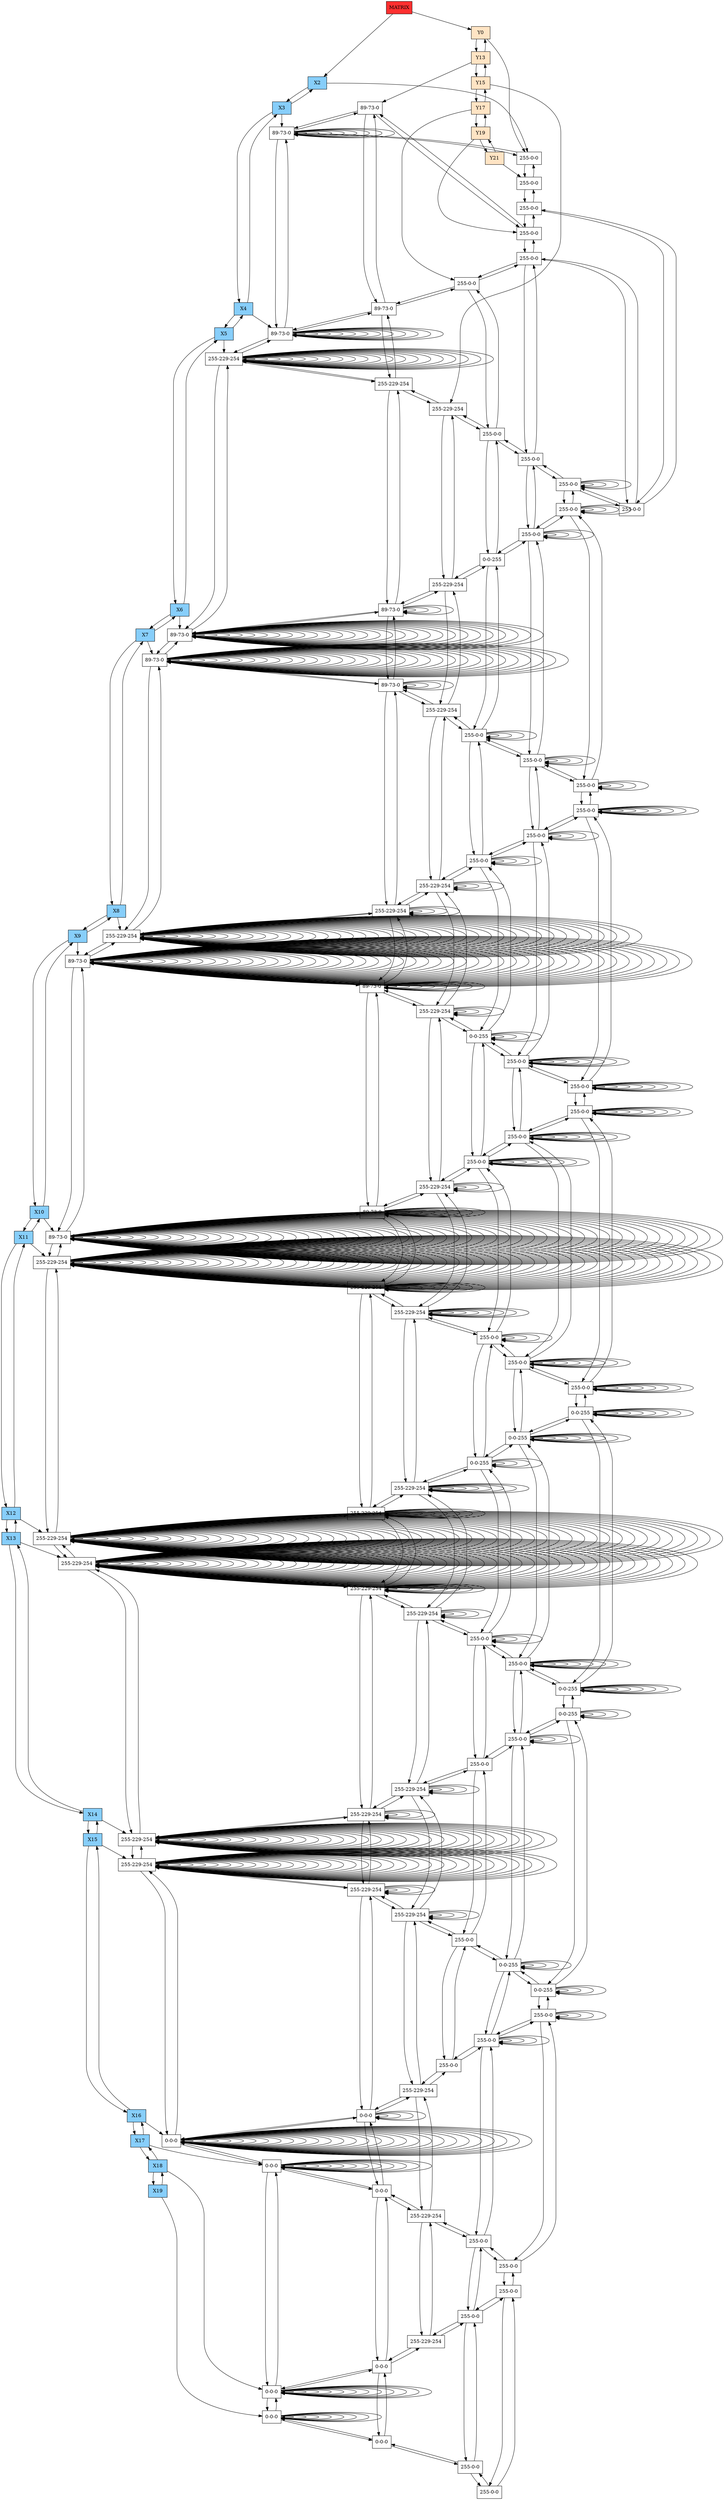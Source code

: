 digraph DISPERSA{
node[shape=box];
graph[nodesep = 0.5];
header[label="MATRIX" style=filled, fillcolor=firebrick1, pos="0,0!"];
Y0[label="Y0"  style = filled, fillcolor = bisque1, pos="0,0!"];
Y13[label="Y13"  style = filled, fillcolor = bisque1, pos="0,-13!"];
Y15[label="Y15"  style = filled, fillcolor = bisque1, pos="0,-15!"];
Y17[label="Y17"  style = filled, fillcolor = bisque1, pos="0,-17!"];
Y19[label="Y19"  style = filled, fillcolor = bisque1, pos="0,-19!"];
Y21[label="Y21"  style = filled, fillcolor = bisque1, pos="0,-21!"];
X2[label="X2" style=filled, fillcolor=lightskyblue, pos="2,0!"];
X3[label="X3" style=filled, fillcolor=lightskyblue, pos="3,0!"];
X4[label="X4" style=filled, fillcolor=lightskyblue, pos="4,0!"];
X5[label="X5" style=filled, fillcolor=lightskyblue, pos="5,0!"];
X6[label="X6" style=filled, fillcolor=lightskyblue, pos="6,0!"];
X7[label="X7" style=filled, fillcolor=lightskyblue, pos="7,0!"];
X8[label="X8" style=filled, fillcolor=lightskyblue, pos="8,0!"];
X9[label="X9" style=filled, fillcolor=lightskyblue, pos="9,0!"];
X10[label="X10" style=filled, fillcolor=lightskyblue, pos="10,0!"];
X11[label="X11" style=filled, fillcolor=lightskyblue, pos="11,0!"];
X12[label="X12" style=filled, fillcolor=lightskyblue, pos="12,0!"];
X13[label="X13" style=filled, fillcolor=lightskyblue, pos="13,0!"];
X14[label="X14" style=filled, fillcolor=lightskyblue, pos="14,0!"];
X15[label="X15" style=filled, fillcolor=lightskyblue, pos="15,0!"];
X16[label="X16" style=filled, fillcolor=lightskyblue, pos="16,0!"];
X17[label="X17" style=filled, fillcolor=lightskyblue, pos="17,0!"];
X18[label="X18" style=filled, fillcolor=lightskyblue, pos="18,0!"];
X19[label="X19" style=filled, fillcolor=lightskyblue, pos="19,0!"];
header ->Y0;
header ->X2;
Y0 -> Y13 -> Y0;
Y13 -> Y15 -> Y13;
Y15 -> Y17 -> Y15;
Y17 -> Y19 -> Y17;
Y19 -> Y21 -> Y19;
X2 -> X3 -> X2;
X3 -> X4 -> X3;
X4 -> X5 -> X4;
X5 -> X6 -> X5;
X6 -> X7 -> X6;
X7 -> X8 -> X7;
X8 -> X9 -> X8;
X9 -> X10 -> X9;
X10 -> X11 -> X10;
X11 -> X12 -> X11;
X12 -> X13 -> X12;
X13 -> X14 -> X13;
X14 -> X15 -> X14;
X15 -> X16 -> X15;
X16 -> X17 -> X16;
X17 -> X18 -> X17;
X18 -> X19 -> X18;
X2Y0[label="255-0-0" pos="2,0!"];
X3Y0[label="255-0-0" pos="3,0!"];
X3Y0[label="255-0-0" pos="3,0!"];
X3Y0[label="89-73-0" pos="3,0!"];
X4Y0[label="255-0-0" pos="4,0!"];
X4Y0[label="255-0-0" pos="4,0!"];
X4Y0[label="255-0-0" pos="4,0!"];
X4Y0[label="89-73-0" pos="4,0!"];
X5Y0[label="255-0-0" pos="5,0!"];
X5Y0[label="255-0-0" pos="5,0!"];
X5Y0[label="255-0-0" pos="5,0!"];
X5Y0[label="255-0-0" pos="5,0!"];
X5Y0[label="255-229-254" pos="5,0!"];
X5Y0[label="255-229-254" pos="5,0!"];
X6Y0[label="0-0-255" pos="6,0!"];
X6Y0[label="255-0-0" pos="6,0!"];
X6Y0[label="0-0-255" pos="6,0!"];
X6Y0[label="255-0-0" pos="6,0!"];
X6Y0[label="0-0-255" pos="6,0!"];
X6Y0[label="255-229-254" pos="6,0!"];
X6Y0[label="255-229-254" pos="6,0!"];
X6Y0[label="89-73-0" pos="6,0!"];
X7Y0[label="0-0-255" pos="7,0!"];
X7Y0[label="255-0-0" pos="7,0!"];
X7Y0[label="255-0-0" pos="7,0!"];
X7Y0[label="255-0-0" pos="7,0!"];
X7Y0[label="255-0-0" pos="7,0!"];
X7Y0[label="255-0-0" pos="7,0!"];
X7Y0[label="255-229-254" pos="7,0!"];
X7Y0[label="255-229-254" pos="7,0!"];
X7Y0[label="89-73-0" pos="7,0!"];
X8Y0[label="0-0-255" pos="8,0!"];
X8Y0[label="255-0-0" pos="8,0!"];
X8Y0[label="255-0-0" pos="8,0!"];
X8Y0[label="255-0-0" pos="8,0!"];
X8Y0[label="255-0-0" pos="8,0!"];
X8Y0[label="255-0-0" pos="8,0!"];
X8Y0[label="255-0-0" pos="8,0!"];
X8Y0[label="255-229-254" pos="8,0!"];
X8Y0[label="255-229-254" pos="8,0!"];
X8Y0[label="255-229-254" pos="8,0!"];
X8Y0[label="255-229-254" pos="8,0!"];
X9Y0[label="0-0-255" pos="9,0!"];
X9Y0[label="0-0-255" pos="9,0!"];
X9Y0[label="255-0-0" pos="9,0!"];
X9Y0[label="0-0-255" pos="9,0!"];
X9Y0[label="0-0-255" pos="9,0!"];
X9Y0[label="255-0-0" pos="9,0!"];
X9Y0[label="255-0-0" pos="9,0!"];
X9Y0[label="0-0-255" pos="9,0!"];
X9Y0[label="255-229-254" pos="9,0!"];
X9Y0[label="255-229-254" pos="9,0!"];
X9Y0[label="255-229-254" pos="9,0!"];
X9Y0[label="255-229-254" pos="9,0!"];
X9Y0[label="89-73-0" pos="9,0!"];
X10Y0[label="255-0-0" pos="10,0!"];
X10Y0[label="0-0-255" pos="10,0!"];
X10Y0[label="255-0-0" pos="10,0!"];
X10Y0[label="255-0-0" pos="10,0!"];
X10Y0[label="255-0-0" pos="10,0!"];
X10Y0[label="255-0-0" pos="10,0!"];
X10Y0[label="255-0-0" pos="10,0!"];
X10Y0[label="255-0-0" pos="10,0!"];
X10Y0[label="255-0-0" pos="10,0!"];
X10Y0[label="255-229-254" pos="10,0!"];
X10Y0[label="255-229-254" pos="10,0!"];
X10Y0[label="0-0-0" pos="10,0!"];
X10Y0[label="255-229-254" pos="10,0!"];
X10Y0[label="89-73-0" pos="10,0!"];
X11Y0[label="255-0-0" pos="11,0!"];
X11Y0[label="0-0-255" pos="11,0!"];
X11Y0[label="255-0-0" pos="11,0!"];
X11Y0[label="255-0-0" pos="11,0!"];
X11Y0[label="255-0-0" pos="11,0!"];
X11Y0[label="255-0-0" pos="11,0!"];
X11Y0[label="255-0-0" pos="11,0!"];
X11Y0[label="255-0-0" pos="11,0!"];
X11Y0[label="255-229-254" pos="11,0!"];
X11Y0[label="255-229-254" pos="11,0!"];
X11Y0[label="255-229-254" pos="11,0!"];
X11Y0[label="0-0-0" pos="11,0!"];
X11Y0[label="255-229-254" pos="11,0!"];
X11Y0[label="255-229-254" pos="11,0!"];
X12Y0[label="255-0-0" pos="12,0!"];
X12Y0[label="0-0-255" pos="12,0!"];
X12Y0[label="0-0-255" pos="12,0!"];
X12Y0[label="255-0-0" pos="12,0!"];
X12Y0[label="0-0-255" pos="12,0!"];
X12Y0[label="0-0-255" pos="12,0!"];
X12Y0[label="255-0-0" pos="12,0!"];
X12Y0[label="0-0-255" pos="12,0!"];
X12Y0[label="255-229-254" pos="12,0!"];
X12Y0[label="255-229-254" pos="12,0!"];
X12Y0[label="255-229-254" pos="12,0!"];
X12Y0[label="0-0-0" pos="12,0!"];
X12Y0[label="255-229-254" pos="12,0!"];
X12Y0[label="255-229-254" pos="12,0!"];
X13Y0[label="255-0-0" pos="13,0!"];
X13Y0[label="255-0-0" pos="13,0!"];
X13Y0[label="0-0-255" pos="13,0!"];
X13Y0[label="255-0-0" pos="13,0!"];
X13Y0[label="255-0-0" pos="13,0!"];
X13Y0[label="255-0-0" pos="13,0!"];
X13Y0[label="255-0-0" pos="13,0!"];
X13Y0[label="255-0-0" pos="13,0!"];
X13Y0[label="255-229-254" pos="13,0!"];
X13Y0[label="255-229-254" pos="13,0!"];
X13Y0[label="0-0-0" pos="13,0!"];
X13Y0[label="0-0-0" pos="13,0!"];
X13Y0[label="255-229-254" pos="13,0!"];
X14Y0[label="255-0-0" pos="14,0!"];
X14Y0[label="0-0-255" pos="14,0!"];
X14Y0[label="255-0-0" pos="14,0!"];
X14Y0[label="255-0-0" pos="14,0!"];
X14Y0[label="255-0-0" pos="14,0!"];
X14Y0[label="255-229-254" pos="14,0!"];
X14Y0[label="255-229-254" pos="14,0!"];
X14Y0[label="0-0-0" pos="14,0!"];
X14Y0[label="255-229-254" pos="14,0!"];
X15Y0[label="255-0-0" pos="15,0!"];
X15Y0[label="0-0-255" pos="15,0!"];
X15Y0[label="255-0-0" pos="15,0!"];
X15Y0[label="0-0-255" pos="15,0!"];
X15Y0[label="255-0-0" pos="15,0!"];
X15Y0[label="255-229-254" pos="15,0!"];
X15Y0[label="255-229-254" pos="15,0!"];
X15Y0[label="0-0-0" pos="15,0!"];
X15Y0[label="255-229-254" pos="15,0!"];
X16Y0[label="255-0-0" pos="16,0!"];
X16Y0[label="255-0-0" pos="16,0!"];
X16Y0[label="255-0-0" pos="16,0!"];
X16Y0[label="255-0-0" pos="16,0!"];
X16Y0[label="255-0-0" pos="16,0!"];
X16Y0[label="255-229-254" pos="16,0!"];
X16Y0[label="0-0-0" pos="16,0!"];
X16Y0[label="0-0-0" pos="16,0!"];
X17Y0[label="255-0-0" pos="17,0!"];
X17Y0[label="255-0-0" pos="17,0!"];
X17Y0[label="255-229-254" pos="17,0!"];
X17Y0[label="0-0-0" pos="17,0!"];
X18Y0[label="255-0-0" pos="18,0!"];
X18Y0[label="255-0-0" pos="18,0!"];
X18Y0[label="255-229-254" pos="18,0!"];
X18Y0[label="0-0-0" pos="18,0!"];
X19Y0[label="255-0-0" pos="19,0!"];
X19Y0[label="255-0-0" pos="19,0!"];
X19Y0[label="0-0-0" pos="19,0!"];
X3Y13[label="89-73-0" pos="3,-13!"];
X4Y13[label="89-73-0" pos="4,-13!"];
X5Y13[label="255-229-254" pos="5,-13!"];
X6Y13[label="255-229-254" pos="6,-13!"];
X6Y13[label="89-73-0" pos="6,-13!"];
X7Y13[label="255-229-254" pos="7,-13!"];
X7Y13[label="89-73-0" pos="7,-13!"];
X8Y13[label="255-229-254" pos="8,-13!"];
X8Y13[label="255-229-254" pos="8,-13!"];
X9Y13[label="255-229-254" pos="9,-13!"];
X9Y13[label="255-229-254" pos="9,-13!"];
X9Y13[label="89-73-0" pos="9,-13!"];
X10Y13[label="0-0-0" pos="10,-13!"];
X10Y13[label="255-229-254" pos="10,-13!"];
X10Y13[label="89-73-0" pos="10,-13!"];
X11Y13[label="0-0-0" pos="11,-13!"];
X11Y13[label="255-229-254" pos="11,-13!"];
X11Y13[label="255-229-254" pos="11,-13!"];
X12Y13[label="0-0-0" pos="12,-13!"];
X12Y13[label="255-229-254" pos="12,-13!"];
X12Y13[label="255-229-254" pos="12,-13!"];
X13Y13[label="0-0-0" pos="13,-13!"];
X13Y13[label="0-0-0" pos="13,-13!"];
X13Y13[label="255-229-254" pos="13,-13!"];
X14Y13[label="0-0-0" pos="14,-13!"];
X14Y13[label="255-229-254" pos="14,-13!"];
X15Y13[label="0-0-0" pos="15,-13!"];
X15Y13[label="255-229-254" pos="15,-13!"];
X16Y13[label="0-0-0" pos="16,-13!"];
X16Y13[label="0-0-0" pos="16,-13!"];
X17Y13[label="0-0-0" pos="17,-13!"];
X18Y13[label="0-0-0" pos="18,-13!"];
X19Y13[label="0-0-0" pos="19,-13!"];
X5Y15[label="255-229-254" pos="5,-15!"];
X6Y15[label="255-229-254" pos="6,-15!"];
X7Y15[label="255-229-254" pos="7,-15!"];
X8Y15[label="255-229-254" pos="8,-15!"];
X8Y15[label="255-229-254" pos="8,-15!"];
X9Y15[label="255-229-254" pos="9,-15!"];
X9Y15[label="255-229-254" pos="9,-15!"];
X10Y15[label="255-229-254" pos="10,-15!"];
X10Y15[label="255-229-254" pos="10,-15!"];
X11Y15[label="255-229-254" pos="11,-15!"];
X11Y15[label="255-229-254" pos="11,-15!"];
X11Y15[label="255-229-254" pos="11,-15!"];
X12Y15[label="255-229-254" pos="12,-15!"];
X12Y15[label="255-229-254" pos="12,-15!"];
X12Y15[label="255-229-254" pos="12,-15!"];
X13Y15[label="255-229-254" pos="13,-15!"];
X13Y15[label="255-229-254" pos="13,-15!"];
X14Y15[label="255-229-254" pos="14,-15!"];
X14Y15[label="255-229-254" pos="14,-15!"];
X15Y15[label="255-229-254" pos="15,-15!"];
X15Y15[label="255-229-254" pos="15,-15!"];
X16Y15[label="255-229-254" pos="16,-15!"];
X17Y15[label="255-229-254" pos="17,-15!"];
X18Y15[label="255-229-254" pos="18,-15!"];
X4Y17[label="255-0-0" pos="4,-17!"];
X5Y17[label="255-0-0" pos="5,-17!"];
X6Y17[label="0-0-255" pos="6,-17!"];
X7Y17[label="255-0-0" pos="7,-17!"];
X7Y17[label="255-0-0" pos="7,-17!"];
X8Y17[label="255-0-0" pos="8,-17!"];
X8Y17[label="255-0-0" pos="8,-17!"];
X9Y17[label="255-0-0" pos="9,-17!"];
X9Y17[label="0-0-255" pos="9,-17!"];
X10Y17[label="255-0-0" pos="10,-17!"];
X10Y17[label="255-0-0" pos="10,-17!"];
X10Y17[label="255-0-0" pos="10,-17!"];
X11Y17[label="255-0-0" pos="11,-17!"];
X11Y17[label="255-0-0" pos="11,-17!"];
X12Y17[label="255-0-0" pos="12,-17!"];
X12Y17[label="0-0-255" pos="12,-17!"];
X13Y17[label="255-0-0" pos="13,-17!"];
X13Y17[label="255-0-0" pos="13,-17!"];
X14Y17[label="255-0-0" pos="14,-17!"];
X15Y17[label="255-0-0" pos="15,-17!"];
X16Y17[label="255-0-0" pos="16,-17!"];
X3Y19[label="255-0-0" pos="3,-19!"];
X4Y19[label="255-0-0" pos="4,-19!"];
X5Y19[label="255-0-0" pos="5,-19!"];
X6Y19[label="0-0-255" pos="6,-19!"];
X6Y19[label="255-0-0" pos="6,-19!"];
X7Y19[label="255-0-0" pos="7,-19!"];
X7Y19[label="255-0-0" pos="7,-19!"];
X8Y19[label="255-0-0" pos="8,-19!"];
X8Y19[label="255-0-0" pos="8,-19!"];
X9Y19[label="0-0-255" pos="9,-19!"];
X9Y19[label="0-0-255" pos="9,-19!"];
X9Y19[label="255-0-0" pos="9,-19!"];
X10Y19[label="255-0-0" pos="10,-19!"];
X10Y19[label="255-0-0" pos="10,-19!"];
X10Y19[label="255-0-0" pos="10,-19!"];
X11Y19[label="255-0-0" pos="11,-19!"];
X11Y19[label="255-0-0" pos="11,-19!"];
X11Y19[label="255-0-0" pos="11,-19!"];
X12Y19[label="255-0-0" pos="12,-19!"];
X12Y19[label="0-0-255" pos="12,-19!"];
X12Y19[label="0-0-255" pos="12,-19!"];
X13Y19[label="255-0-0" pos="13,-19!"];
X13Y19[label="255-0-0" pos="13,-19!"];
X13Y19[label="255-0-0" pos="13,-19!"];
X14Y19[label="255-0-0" pos="14,-19!"];
X14Y19[label="255-0-0" pos="14,-19!"];
X15Y19[label="255-0-0" pos="15,-19!"];
X15Y19[label="0-0-255" pos="15,-19!"];
X16Y19[label="255-0-0" pos="16,-19!"];
X16Y19[label="255-0-0" pos="16,-19!"];
X17Y19[label="255-0-0" pos="17,-19!"];
X18Y19[label="255-0-0" pos="18,-19!"];
X19Y19[label="255-0-0" pos="19,-19!"];
X2Y21[label="255-0-0" pos="2,-21!"];
X3Y21[label="255-0-0" pos="3,-21!"];
X4Y21[label="255-0-0" pos="4,-21!"];
X5Y21[label="255-0-0" pos="5,-21!"];
X5Y21[label="255-0-0" pos="5,-21!"];
X6Y21[label="0-0-255" pos="6,-21!"];
X6Y21[label="255-0-0" pos="6,-21!"];
X7Y21[label="0-0-255" pos="7,-21!"];
X7Y21[label="255-0-0" pos="7,-21!"];
X8Y21[label="0-0-255" pos="8,-21!"];
X8Y21[label="255-0-0" pos="8,-21!"];
X8Y21[label="255-0-0" pos="8,-21!"];
X9Y21[label="0-0-255" pos="9,-21!"];
X9Y21[label="0-0-255" pos="9,-21!"];
X9Y21[label="255-0-0" pos="9,-21!"];
X10Y21[label="255-0-0" pos="10,-21!"];
X10Y21[label="0-0-255" pos="10,-21!"];
X10Y21[label="255-0-0" pos="10,-21!"];
X11Y21[label="255-0-0" pos="11,-21!"];
X11Y21[label="0-0-255" pos="11,-21!"];
X11Y21[label="255-0-0" pos="11,-21!"];
X12Y21[label="255-0-0" pos="12,-21!"];
X12Y21[label="0-0-255" pos="12,-21!"];
X12Y21[label="0-0-255" pos="12,-21!"];
X13Y21[label="255-0-0" pos="13,-21!"];
X13Y21[label="255-0-0" pos="13,-21!"];
X13Y21[label="0-0-255" pos="13,-21!"];
X14Y21[label="255-0-0" pos="14,-21!"];
X14Y21[label="0-0-255" pos="14,-21!"];
X15Y21[label="255-0-0" pos="15,-21!"];
X15Y21[label="0-0-255" pos="15,-21!"];
X16Y21[label="255-0-0" pos="16,-21!"];
X16Y21[label="255-0-0" pos="16,-21!"];
X17Y21[label="255-0-0" pos="17,-21!"];
X18Y21[label="255-0-0" pos="18,-21!"];
X19Y21[label="255-0-0" pos="19,-21!"];
Y0 -> X2Y0;
X2 -> X2Y0;
X3 -> X3Y0;
X4 -> X4Y0;
X5 -> X5Y0;
X6 -> X6Y0;
X7 -> X7Y0;
X8 -> X8Y0;
X9 -> X9Y0;
X10 -> X10Y0;
X11 -> X11Y0;
X12 -> X12Y0;
X13 -> X13Y0;
X14 -> X14Y0;
X15 -> X15Y0;
X16 -> X16Y0;
X17 -> X17Y0;
X18 -> X18Y0;
X19 -> X19Y0;
X2Y0 -> X3Y0 -> X2Y0;
X2Y0 -> X2Y21 -> X2Y0;
X3Y0 -> X3Y0 -> X3Y0;
X3Y0 -> X3Y0 -> X3Y0;
X3Y0 -> X3Y0 -> X3Y0;
X3Y0 -> X3Y0 -> X3Y0;
X3Y0 -> X4Y0 -> X3Y0;
X3Y0 -> X3Y13 -> X3Y0;
X4Y0 -> X4Y0 -> X4Y0;
X4Y0 -> X4Y0 -> X4Y0;
X4Y0 -> X4Y0 -> X4Y0;
X4Y0 -> X4Y0 -> X4Y0;
X4Y0 -> X4Y0 -> X4Y0;
X4Y0 -> X4Y0 -> X4Y0;
X4Y0 -> X5Y0 -> X4Y0;
X4Y0 -> X4Y13 -> X4Y0;
X5Y0 -> X5Y0 -> X5Y0;
X5Y0 -> X5Y0 -> X5Y0;
X5Y0 -> X5Y0 -> X5Y0;
X5Y0 -> X5Y0 -> X5Y0;
X5Y0 -> X5Y0 -> X5Y0;
X5Y0 -> X5Y0 -> X5Y0;
X5Y0 -> X5Y0 -> X5Y0;
X5Y0 -> X5Y0 -> X5Y0;
X5Y0 -> X5Y0 -> X5Y0;
X5Y0 -> X5Y0 -> X5Y0;
X5Y0 -> X6Y0 -> X5Y0;
X5Y0 -> X5Y13 -> X5Y0;
X6Y0 -> X6Y0 -> X6Y0;
X6Y0 -> X6Y0 -> X6Y0;
X6Y0 -> X6Y0 -> X6Y0;
X6Y0 -> X6Y0 -> X6Y0;
X6Y0 -> X6Y0 -> X6Y0;
X6Y0 -> X6Y0 -> X6Y0;
X6Y0 -> X6Y0 -> X6Y0;
X6Y0 -> X6Y0 -> X6Y0;
X6Y0 -> X6Y0 -> X6Y0;
X6Y0 -> X6Y0 -> X6Y0;
X6Y0 -> X6Y0 -> X6Y0;
X6Y0 -> X6Y0 -> X6Y0;
X6Y0 -> X6Y0 -> X6Y0;
X6Y0 -> X6Y0 -> X6Y0;
X6Y0 -> X7Y0 -> X6Y0;
X6Y0 -> X6Y13 -> X6Y0;
X7Y0 -> X7Y0 -> X7Y0;
X7Y0 -> X7Y0 -> X7Y0;
X7Y0 -> X7Y0 -> X7Y0;
X7Y0 -> X7Y0 -> X7Y0;
X7Y0 -> X7Y0 -> X7Y0;
X7Y0 -> X7Y0 -> X7Y0;
X7Y0 -> X7Y0 -> X7Y0;
X7Y0 -> X7Y0 -> X7Y0;
X7Y0 -> X7Y0 -> X7Y0;
X7Y0 -> X7Y0 -> X7Y0;
X7Y0 -> X7Y0 -> X7Y0;
X7Y0 -> X7Y0 -> X7Y0;
X7Y0 -> X7Y0 -> X7Y0;
X7Y0 -> X7Y0 -> X7Y0;
X7Y0 -> X7Y0 -> X7Y0;
X7Y0 -> X7Y0 -> X7Y0;
X7Y0 -> X8Y0 -> X7Y0;
X7Y0 -> X7Y13 -> X7Y0;
X8Y0 -> X8Y0 -> X8Y0;
X8Y0 -> X8Y0 -> X8Y0;
X8Y0 -> X8Y0 -> X8Y0;
X8Y0 -> X8Y0 -> X8Y0;
X8Y0 -> X8Y0 -> X8Y0;
X8Y0 -> X8Y0 -> X8Y0;
X8Y0 -> X8Y0 -> X8Y0;
X8Y0 -> X8Y0 -> X8Y0;
X8Y0 -> X8Y0 -> X8Y0;
X8Y0 -> X8Y0 -> X8Y0;
X8Y0 -> X8Y0 -> X8Y0;
X8Y0 -> X8Y0 -> X8Y0;
X8Y0 -> X8Y0 -> X8Y0;
X8Y0 -> X8Y0 -> X8Y0;
X8Y0 -> X8Y0 -> X8Y0;
X8Y0 -> X8Y0 -> X8Y0;
X8Y0 -> X8Y0 -> X8Y0;
X8Y0 -> X8Y0 -> X8Y0;
X8Y0 -> X8Y0 -> X8Y0;
X8Y0 -> X8Y0 -> X8Y0;
X8Y0 -> X9Y0 -> X8Y0;
X8Y0 -> X8Y13 -> X8Y0;
X9Y0 -> X9Y0 -> X9Y0;
X9Y0 -> X9Y0 -> X9Y0;
X9Y0 -> X9Y0 -> X9Y0;
X9Y0 -> X9Y0 -> X9Y0;
X9Y0 -> X9Y0 -> X9Y0;
X9Y0 -> X9Y0 -> X9Y0;
X9Y0 -> X9Y0 -> X9Y0;
X9Y0 -> X9Y0 -> X9Y0;
X9Y0 -> X9Y0 -> X9Y0;
X9Y0 -> X9Y0 -> X9Y0;
X9Y0 -> X9Y0 -> X9Y0;
X9Y0 -> X9Y0 -> X9Y0;
X9Y0 -> X9Y0 -> X9Y0;
X9Y0 -> X9Y0 -> X9Y0;
X9Y0 -> X9Y0 -> X9Y0;
X9Y0 -> X9Y0 -> X9Y0;
X9Y0 -> X9Y0 -> X9Y0;
X9Y0 -> X9Y0 -> X9Y0;
X9Y0 -> X9Y0 -> X9Y0;
X9Y0 -> X9Y0 -> X9Y0;
X9Y0 -> X9Y0 -> X9Y0;
X9Y0 -> X9Y0 -> X9Y0;
X9Y0 -> X9Y0 -> X9Y0;
X9Y0 -> X9Y0 -> X9Y0;
X9Y0 -> X10Y0 -> X9Y0;
X9Y0 -> X9Y13 -> X9Y0;
X10Y0 -> X10Y0 -> X10Y0;
X10Y0 -> X10Y0 -> X10Y0;
X10Y0 -> X10Y0 -> X10Y0;
X10Y0 -> X10Y0 -> X10Y0;
X10Y0 -> X10Y0 -> X10Y0;
X10Y0 -> X10Y0 -> X10Y0;
X10Y0 -> X10Y0 -> X10Y0;
X10Y0 -> X10Y0 -> X10Y0;
X10Y0 -> X10Y0 -> X10Y0;
X10Y0 -> X10Y0 -> X10Y0;
X10Y0 -> X10Y0 -> X10Y0;
X10Y0 -> X10Y0 -> X10Y0;
X10Y0 -> X10Y0 -> X10Y0;
X10Y0 -> X10Y0 -> X10Y0;
X10Y0 -> X10Y0 -> X10Y0;
X10Y0 -> X10Y0 -> X10Y0;
X10Y0 -> X10Y0 -> X10Y0;
X10Y0 -> X10Y0 -> X10Y0;
X10Y0 -> X10Y0 -> X10Y0;
X10Y0 -> X10Y0 -> X10Y0;
X10Y0 -> X10Y0 -> X10Y0;
X10Y0 -> X10Y0 -> X10Y0;
X10Y0 -> X10Y0 -> X10Y0;
X10Y0 -> X10Y0 -> X10Y0;
X10Y0 -> X10Y0 -> X10Y0;
X10Y0 -> X10Y0 -> X10Y0;
X10Y0 -> X11Y0 -> X10Y0;
X10Y0 -> X10Y13 -> X10Y0;
X11Y0 -> X11Y0 -> X11Y0;
X11Y0 -> X11Y0 -> X11Y0;
X11Y0 -> X11Y0 -> X11Y0;
X11Y0 -> X11Y0 -> X11Y0;
X11Y0 -> X11Y0 -> X11Y0;
X11Y0 -> X11Y0 -> X11Y0;
X11Y0 -> X11Y0 -> X11Y0;
X11Y0 -> X11Y0 -> X11Y0;
X11Y0 -> X11Y0 -> X11Y0;
X11Y0 -> X11Y0 -> X11Y0;
X11Y0 -> X11Y0 -> X11Y0;
X11Y0 -> X11Y0 -> X11Y0;
X11Y0 -> X11Y0 -> X11Y0;
X11Y0 -> X11Y0 -> X11Y0;
X11Y0 -> X11Y0 -> X11Y0;
X11Y0 -> X11Y0 -> X11Y0;
X11Y0 -> X11Y0 -> X11Y0;
X11Y0 -> X11Y0 -> X11Y0;
X11Y0 -> X11Y0 -> X11Y0;
X11Y0 -> X11Y0 -> X11Y0;
X11Y0 -> X11Y0 -> X11Y0;
X11Y0 -> X11Y0 -> X11Y0;
X11Y0 -> X11Y0 -> X11Y0;
X11Y0 -> X11Y0 -> X11Y0;
X11Y0 -> X11Y0 -> X11Y0;
X11Y0 -> X11Y0 -> X11Y0;
X11Y0 -> X12Y0 -> X11Y0;
X11Y0 -> X11Y13 -> X11Y0;
X12Y0 -> X12Y0 -> X12Y0;
X12Y0 -> X12Y0 -> X12Y0;
X12Y0 -> X12Y0 -> X12Y0;
X12Y0 -> X12Y0 -> X12Y0;
X12Y0 -> X12Y0 -> X12Y0;
X12Y0 -> X12Y0 -> X12Y0;
X12Y0 -> X12Y0 -> X12Y0;
X12Y0 -> X12Y0 -> X12Y0;
X12Y0 -> X12Y0 -> X12Y0;
X12Y0 -> X12Y0 -> X12Y0;
X12Y0 -> X12Y0 -> X12Y0;
X12Y0 -> X12Y0 -> X12Y0;
X12Y0 -> X12Y0 -> X12Y0;
X12Y0 -> X12Y0 -> X12Y0;
X12Y0 -> X12Y0 -> X12Y0;
X12Y0 -> X12Y0 -> X12Y0;
X12Y0 -> X12Y0 -> X12Y0;
X12Y0 -> X12Y0 -> X12Y0;
X12Y0 -> X12Y0 -> X12Y0;
X12Y0 -> X12Y0 -> X12Y0;
X12Y0 -> X12Y0 -> X12Y0;
X12Y0 -> X12Y0 -> X12Y0;
X12Y0 -> X12Y0 -> X12Y0;
X12Y0 -> X12Y0 -> X12Y0;
X12Y0 -> X12Y0 -> X12Y0;
X12Y0 -> X12Y0 -> X12Y0;
X12Y0 -> X13Y0 -> X12Y0;
X12Y0 -> X12Y13 -> X12Y0;
X13Y0 -> X13Y0 -> X13Y0;
X13Y0 -> X13Y0 -> X13Y0;
X13Y0 -> X13Y0 -> X13Y0;
X13Y0 -> X13Y0 -> X13Y0;
X13Y0 -> X13Y0 -> X13Y0;
X13Y0 -> X13Y0 -> X13Y0;
X13Y0 -> X13Y0 -> X13Y0;
X13Y0 -> X13Y0 -> X13Y0;
X13Y0 -> X13Y0 -> X13Y0;
X13Y0 -> X13Y0 -> X13Y0;
X13Y0 -> X13Y0 -> X13Y0;
X13Y0 -> X13Y0 -> X13Y0;
X13Y0 -> X13Y0 -> X13Y0;
X13Y0 -> X13Y0 -> X13Y0;
X13Y0 -> X13Y0 -> X13Y0;
X13Y0 -> X13Y0 -> X13Y0;
X13Y0 -> X13Y0 -> X13Y0;
X13Y0 -> X13Y0 -> X13Y0;
X13Y0 -> X13Y0 -> X13Y0;
X13Y0 -> X13Y0 -> X13Y0;
X13Y0 -> X13Y0 -> X13Y0;
X13Y0 -> X13Y0 -> X13Y0;
X13Y0 -> X13Y0 -> X13Y0;
X13Y0 -> X13Y0 -> X13Y0;
X13Y0 -> X14Y0 -> X13Y0;
X13Y0 -> X13Y13 -> X13Y0;
X14Y0 -> X14Y0 -> X14Y0;
X14Y0 -> X14Y0 -> X14Y0;
X14Y0 -> X14Y0 -> X14Y0;
X14Y0 -> X14Y0 -> X14Y0;
X14Y0 -> X14Y0 -> X14Y0;
X14Y0 -> X14Y0 -> X14Y0;
X14Y0 -> X14Y0 -> X14Y0;
X14Y0 -> X14Y0 -> X14Y0;
X14Y0 -> X14Y0 -> X14Y0;
X14Y0 -> X14Y0 -> X14Y0;
X14Y0 -> X14Y0 -> X14Y0;
X14Y0 -> X14Y0 -> X14Y0;
X14Y0 -> X14Y0 -> X14Y0;
X14Y0 -> X14Y0 -> X14Y0;
X14Y0 -> X14Y0 -> X14Y0;
X14Y0 -> X14Y0 -> X14Y0;
X14Y0 -> X15Y0 -> X14Y0;
X14Y0 -> X14Y13 -> X14Y0;
X15Y0 -> X15Y0 -> X15Y0;
X15Y0 -> X15Y0 -> X15Y0;
X15Y0 -> X15Y0 -> X15Y0;
X15Y0 -> X15Y0 -> X15Y0;
X15Y0 -> X15Y0 -> X15Y0;
X15Y0 -> X15Y0 -> X15Y0;
X15Y0 -> X15Y0 -> X15Y0;
X15Y0 -> X15Y0 -> X15Y0;
X15Y0 -> X15Y0 -> X15Y0;
X15Y0 -> X15Y0 -> X15Y0;
X15Y0 -> X15Y0 -> X15Y0;
X15Y0 -> X15Y0 -> X15Y0;
X15Y0 -> X15Y0 -> X15Y0;
X15Y0 -> X15Y0 -> X15Y0;
X15Y0 -> X15Y0 -> X15Y0;
X15Y0 -> X15Y0 -> X15Y0;
X15Y0 -> X16Y0 -> X15Y0;
X15Y0 -> X15Y13 -> X15Y0;
X16Y0 -> X16Y0 -> X16Y0;
X16Y0 -> X16Y0 -> X16Y0;
X16Y0 -> X16Y0 -> X16Y0;
X16Y0 -> X16Y0 -> X16Y0;
X16Y0 -> X16Y0 -> X16Y0;
X16Y0 -> X16Y0 -> X16Y0;
X16Y0 -> X16Y0 -> X16Y0;
X16Y0 -> X16Y0 -> X16Y0;
X16Y0 -> X16Y0 -> X16Y0;
X16Y0 -> X16Y0 -> X16Y0;
X16Y0 -> X16Y0 -> X16Y0;
X16Y0 -> X16Y0 -> X16Y0;
X16Y0 -> X16Y0 -> X16Y0;
X16Y0 -> X16Y0 -> X16Y0;
X16Y0 -> X17Y0 -> X16Y0;
X16Y0 -> X16Y13 -> X16Y0;
X17Y0 -> X17Y0 -> X17Y0;
X17Y0 -> X17Y0 -> X17Y0;
X17Y0 -> X17Y0 -> X17Y0;
X17Y0 -> X17Y0 -> X17Y0;
X17Y0 -> X17Y0 -> X17Y0;
X17Y0 -> X17Y0 -> X17Y0;
X17Y0 -> X18Y0 -> X17Y0;
X17Y0 -> X17Y13 -> X17Y0;
X18Y0 -> X18Y0 -> X18Y0;
X18Y0 -> X18Y0 -> X18Y0;
X18Y0 -> X18Y0 -> X18Y0;
X18Y0 -> X18Y0 -> X18Y0;
X18Y0 -> X18Y0 -> X18Y0;
X18Y0 -> X18Y0 -> X18Y0;
X18Y0 -> X19Y0 -> X18Y0;
X18Y0 -> X18Y13 -> X18Y0;
X19Y0 -> X19Y0 -> X19Y0;
X19Y0 -> X19Y0 -> X19Y0;
X19Y0 -> X19Y0 -> X19Y0;
X19Y0 -> X19Y0 -> X19Y0;
X19Y0 -> X19Y13 -> X19Y0;
Y13 -> X3Y13;
X3Y13 -> X4Y13 -> X3Y13;
X3Y13 -> X3Y19 -> X3Y13;
X4Y13 -> X5Y13 -> X4Y13;
X4Y13 -> X4Y17 -> X4Y13;
X5Y13 -> X6Y13 -> X5Y13;
X5Y13 -> X5Y15 -> X5Y13;
X6Y13 -> X6Y13 -> X6Y13;
X6Y13 -> X6Y13 -> X6Y13;
X6Y13 -> X7Y13 -> X6Y13;
X6Y13 -> X6Y15 -> X6Y13;
X7Y13 -> X7Y13 -> X7Y13;
X7Y13 -> X7Y13 -> X7Y13;
X7Y13 -> X8Y13 -> X7Y13;
X7Y13 -> X7Y15 -> X7Y13;
X8Y13 -> X8Y13 -> X8Y13;
X8Y13 -> X8Y13 -> X8Y13;
X8Y13 -> X9Y13 -> X8Y13;
X8Y13 -> X8Y15 -> X8Y13;
X9Y13 -> X9Y13 -> X9Y13;
X9Y13 -> X9Y13 -> X9Y13;
X9Y13 -> X9Y13 -> X9Y13;
X9Y13 -> X9Y13 -> X9Y13;
X9Y13 -> X10Y13 -> X9Y13;
X9Y13 -> X9Y15 -> X9Y13;
X10Y13 -> X10Y13 -> X10Y13;
X10Y13 -> X10Y13 -> X10Y13;
X10Y13 -> X10Y13 -> X10Y13;
X10Y13 -> X10Y13 -> X10Y13;
X10Y13 -> X11Y13 -> X10Y13;
X10Y13 -> X10Y15 -> X10Y13;
X11Y13 -> X11Y13 -> X11Y13;
X11Y13 -> X11Y13 -> X11Y13;
X11Y13 -> X11Y13 -> X11Y13;
X11Y13 -> X11Y13 -> X11Y13;
X11Y13 -> X12Y13 -> X11Y13;
X11Y13 -> X11Y15 -> X11Y13;
X12Y13 -> X12Y13 -> X12Y13;
X12Y13 -> X12Y13 -> X12Y13;
X12Y13 -> X12Y13 -> X12Y13;
X12Y13 -> X12Y13 -> X12Y13;
X12Y13 -> X13Y13 -> X12Y13;
X12Y13 -> X12Y15 -> X12Y13;
X13Y13 -> X13Y13 -> X13Y13;
X13Y13 -> X13Y13 -> X13Y13;
X13Y13 -> X13Y13 -> X13Y13;
X13Y13 -> X13Y13 -> X13Y13;
X13Y13 -> X14Y13 -> X13Y13;
X13Y13 -> X13Y15 -> X13Y13;
X14Y13 -> X14Y13 -> X14Y13;
X14Y13 -> X14Y13 -> X14Y13;
X14Y13 -> X15Y13 -> X14Y13;
X14Y13 -> X14Y15 -> X14Y13;
X15Y13 -> X15Y13 -> X15Y13;
X15Y13 -> X15Y13 -> X15Y13;
X15Y13 -> X16Y13 -> X15Y13;
X15Y13 -> X15Y15 -> X15Y13;
X16Y13 -> X16Y13 -> X16Y13;
X16Y13 -> X16Y13 -> X16Y13;
X16Y13 -> X17Y13 -> X16Y13;
X16Y13 -> X16Y15 -> X16Y13;
X17Y13 -> X18Y13 -> X17Y13;
X17Y13 -> X17Y15 -> X17Y13;
X18Y13 -> X19Y13 -> X18Y13;
X18Y13 -> X18Y15 -> X18Y13;
X19Y13 -> X19Y19 -> X19Y13;
Y15 -> X5Y15;
X5Y15 -> X6Y15 -> X5Y15;
X5Y15 -> X5Y17 -> X5Y15;
X6Y15 -> X7Y15 -> X6Y15;
X6Y15 -> X6Y17 -> X6Y15;
X7Y15 -> X8Y15 -> X7Y15;
X7Y15 -> X7Y17 -> X7Y15;
X8Y15 -> X8Y15 -> X8Y15;
X8Y15 -> X8Y15 -> X8Y15;
X8Y15 -> X9Y15 -> X8Y15;
X8Y15 -> X8Y17 -> X8Y15;
X9Y15 -> X9Y15 -> X9Y15;
X9Y15 -> X9Y15 -> X9Y15;
X9Y15 -> X10Y15 -> X9Y15;
X9Y15 -> X9Y17 -> X9Y15;
X10Y15 -> X10Y15 -> X10Y15;
X10Y15 -> X10Y15 -> X10Y15;
X10Y15 -> X11Y15 -> X10Y15;
X10Y15 -> X10Y17 -> X10Y15;
X11Y15 -> X11Y15 -> X11Y15;
X11Y15 -> X11Y15 -> X11Y15;
X11Y15 -> X11Y15 -> X11Y15;
X11Y15 -> X11Y15 -> X11Y15;
X11Y15 -> X12Y15 -> X11Y15;
X11Y15 -> X11Y17 -> X11Y15;
X12Y15 -> X12Y15 -> X12Y15;
X12Y15 -> X12Y15 -> X12Y15;
X12Y15 -> X12Y15 -> X12Y15;
X12Y15 -> X12Y15 -> X12Y15;
X12Y15 -> X13Y15 -> X12Y15;
X12Y15 -> X12Y17 -> X12Y15;
X13Y15 -> X13Y15 -> X13Y15;
X13Y15 -> X13Y15 -> X13Y15;
X13Y15 -> X14Y15 -> X13Y15;
X13Y15 -> X13Y17 -> X13Y15;
X14Y15 -> X14Y15 -> X14Y15;
X14Y15 -> X14Y15 -> X14Y15;
X14Y15 -> X15Y15 -> X14Y15;
X14Y15 -> X14Y17 -> X14Y15;
X15Y15 -> X15Y15 -> X15Y15;
X15Y15 -> X15Y15 -> X15Y15;
X15Y15 -> X16Y15 -> X15Y15;
X15Y15 -> X15Y17 -> X15Y15;
X16Y15 -> X17Y15 -> X16Y15;
X16Y15 -> X16Y17 -> X16Y15;
X17Y15 -> X18Y15 -> X17Y15;
X17Y15 -> X17Y19 -> X17Y15;
X18Y15 -> X18Y19 -> X18Y15;
Y17 -> X4Y17;
X4Y17 -> X5Y17 -> X4Y17;
X4Y17 -> X4Y19 -> X4Y17;
X5Y17 -> X6Y17 -> X5Y17;
X5Y17 -> X5Y19 -> X5Y17;
X6Y17 -> X7Y17 -> X6Y17;
X6Y17 -> X6Y19 -> X6Y17;
X7Y17 -> X7Y17 -> X7Y17;
X7Y17 -> X7Y17 -> X7Y17;
X7Y17 -> X8Y17 -> X7Y17;
X7Y17 -> X7Y19 -> X7Y17;
X8Y17 -> X8Y17 -> X8Y17;
X8Y17 -> X8Y17 -> X8Y17;
X8Y17 -> X9Y17 -> X8Y17;
X8Y17 -> X8Y19 -> X8Y17;
X9Y17 -> X9Y17 -> X9Y17;
X9Y17 -> X9Y17 -> X9Y17;
X9Y17 -> X10Y17 -> X9Y17;
X9Y17 -> X9Y19 -> X9Y17;
X10Y17 -> X10Y17 -> X10Y17;
X10Y17 -> X10Y17 -> X10Y17;
X10Y17 -> X10Y17 -> X10Y17;
X10Y17 -> X10Y17 -> X10Y17;
X10Y17 -> X11Y17 -> X10Y17;
X10Y17 -> X10Y19 -> X10Y17;
X11Y17 -> X11Y17 -> X11Y17;
X11Y17 -> X11Y17 -> X11Y17;
X11Y17 -> X12Y17 -> X11Y17;
X11Y17 -> X11Y19 -> X11Y17;
X12Y17 -> X12Y17 -> X12Y17;
X12Y17 -> X12Y17 -> X12Y17;
X12Y17 -> X13Y17 -> X12Y17;
X12Y17 -> X12Y19 -> X12Y17;
X13Y17 -> X13Y17 -> X13Y17;
X13Y17 -> X13Y17 -> X13Y17;
X13Y17 -> X14Y17 -> X13Y17;
X13Y17 -> X13Y19 -> X13Y17;
X14Y17 -> X15Y17 -> X14Y17;
X14Y17 -> X14Y19 -> X14Y17;
X15Y17 -> X16Y17 -> X15Y17;
X15Y17 -> X15Y19 -> X15Y17;
X16Y17 -> X16Y19 -> X16Y17;
Y19 -> X3Y19;
X3Y19 -> X4Y19 -> X3Y19;
X3Y19 -> X3Y21 -> X3Y19;
X4Y19 -> X5Y19 -> X4Y19;
X4Y19 -> X4Y21 -> X4Y19;
X5Y19 -> X6Y19 -> X5Y19;
X5Y19 -> X5Y21 -> X5Y19;
X6Y19 -> X6Y19 -> X6Y19;
X6Y19 -> X6Y19 -> X6Y19;
X6Y19 -> X7Y19 -> X6Y19;
X6Y19 -> X6Y21 -> X6Y19;
X7Y19 -> X7Y19 -> X7Y19;
X7Y19 -> X7Y19 -> X7Y19;
X7Y19 -> X8Y19 -> X7Y19;
X7Y19 -> X7Y21 -> X7Y19;
X8Y19 -> X8Y19 -> X8Y19;
X8Y19 -> X8Y19 -> X8Y19;
X8Y19 -> X9Y19 -> X8Y19;
X8Y19 -> X8Y21 -> X8Y19;
X9Y19 -> X9Y19 -> X9Y19;
X9Y19 -> X9Y19 -> X9Y19;
X9Y19 -> X9Y19 -> X9Y19;
X9Y19 -> X9Y19 -> X9Y19;
X9Y19 -> X10Y19 -> X9Y19;
X9Y19 -> X9Y21 -> X9Y19;
X10Y19 -> X10Y19 -> X10Y19;
X10Y19 -> X10Y19 -> X10Y19;
X10Y19 -> X10Y19 -> X10Y19;
X10Y19 -> X10Y19 -> X10Y19;
X10Y19 -> X11Y19 -> X10Y19;
X10Y19 -> X10Y21 -> X10Y19;
X11Y19 -> X11Y19 -> X11Y19;
X11Y19 -> X11Y19 -> X11Y19;
X11Y19 -> X11Y19 -> X11Y19;
X11Y19 -> X11Y19 -> X11Y19;
X11Y19 -> X12Y19 -> X11Y19;
X11Y19 -> X11Y21 -> X11Y19;
X12Y19 -> X12Y19 -> X12Y19;
X12Y19 -> X12Y19 -> X12Y19;
X12Y19 -> X12Y19 -> X12Y19;
X12Y19 -> X12Y19 -> X12Y19;
X12Y19 -> X13Y19 -> X12Y19;
X12Y19 -> X12Y21 -> X12Y19;
X13Y19 -> X13Y19 -> X13Y19;
X13Y19 -> X13Y19 -> X13Y19;
X13Y19 -> X13Y19 -> X13Y19;
X13Y19 -> X13Y19 -> X13Y19;
X13Y19 -> X14Y19 -> X13Y19;
X13Y19 -> X13Y21 -> X13Y19;
X14Y19 -> X14Y19 -> X14Y19;
X14Y19 -> X14Y19 -> X14Y19;
X14Y19 -> X15Y19 -> X14Y19;
X14Y19 -> X14Y21 -> X14Y19;
X15Y19 -> X15Y19 -> X15Y19;
X15Y19 -> X15Y19 -> X15Y19;
X15Y19 -> X16Y19 -> X15Y19;
X15Y19 -> X15Y21 -> X15Y19;
X16Y19 -> X16Y19 -> X16Y19;
X16Y19 -> X16Y19 -> X16Y19;
X16Y19 -> X17Y19 -> X16Y19;
X16Y19 -> X16Y21 -> X16Y19;
X17Y19 -> X18Y19 -> X17Y19;
X17Y19 -> X17Y21 -> X17Y19;
X18Y19 -> X19Y19 -> X18Y19;
X18Y19 -> X18Y21 -> X18Y19;
X19Y19 -> X19Y21 -> X19Y19;
Y21 -> X2Y21;
X2Y21 -> X3Y21 -> X2Y21;
X3Y21 -> X4Y21 -> X3Y21;
X4Y21 -> X5Y21 -> X4Y21;
X5Y21 -> X5Y21 -> X5Y21;
X5Y21 -> X5Y21 -> X5Y21;
X5Y21 -> X6Y21 -> X5Y21;
X6Y21 -> X6Y21 -> X6Y21;
X6Y21 -> X6Y21 -> X6Y21;
X6Y21 -> X7Y21 -> X6Y21;
X7Y21 -> X7Y21 -> X7Y21;
X7Y21 -> X7Y21 -> X7Y21;
X7Y21 -> X8Y21 -> X7Y21;
X8Y21 -> X8Y21 -> X8Y21;
X8Y21 -> X8Y21 -> X8Y21;
X8Y21 -> X8Y21 -> X8Y21;
X8Y21 -> X8Y21 -> X8Y21;
X8Y21 -> X9Y21 -> X8Y21;
X9Y21 -> X9Y21 -> X9Y21;
X9Y21 -> X9Y21 -> X9Y21;
X9Y21 -> X9Y21 -> X9Y21;
X9Y21 -> X9Y21 -> X9Y21;
X9Y21 -> X10Y21 -> X9Y21;
X10Y21 -> X10Y21 -> X10Y21;
X10Y21 -> X10Y21 -> X10Y21;
X10Y21 -> X10Y21 -> X10Y21;
X10Y21 -> X10Y21 -> X10Y21;
X10Y21 -> X11Y21 -> X10Y21;
X11Y21 -> X11Y21 -> X11Y21;
X11Y21 -> X11Y21 -> X11Y21;
X11Y21 -> X11Y21 -> X11Y21;
X11Y21 -> X11Y21 -> X11Y21;
X11Y21 -> X12Y21 -> X11Y21;
X12Y21 -> X12Y21 -> X12Y21;
X12Y21 -> X12Y21 -> X12Y21;
X12Y21 -> X12Y21 -> X12Y21;
X12Y21 -> X12Y21 -> X12Y21;
X12Y21 -> X13Y21 -> X12Y21;
X13Y21 -> X13Y21 -> X13Y21;
X13Y21 -> X13Y21 -> X13Y21;
X13Y21 -> X13Y21 -> X13Y21;
X13Y21 -> X13Y21 -> X13Y21;
X13Y21 -> X14Y21 -> X13Y21;
X14Y21 -> X14Y21 -> X14Y21;
X14Y21 -> X14Y21 -> X14Y21;
X14Y21 -> X15Y21 -> X14Y21;
X15Y21 -> X15Y21 -> X15Y21;
X15Y21 -> X15Y21 -> X15Y21;
X15Y21 -> X16Y21 -> X15Y21;
X16Y21 -> X16Y21 -> X16Y21;
X16Y21 -> X16Y21 -> X16Y21;
X16Y21 -> X17Y21 -> X16Y21;
X17Y21 -> X18Y21 -> X17Y21;
X18Y21 -> X19Y21 -> X18Y21;
}